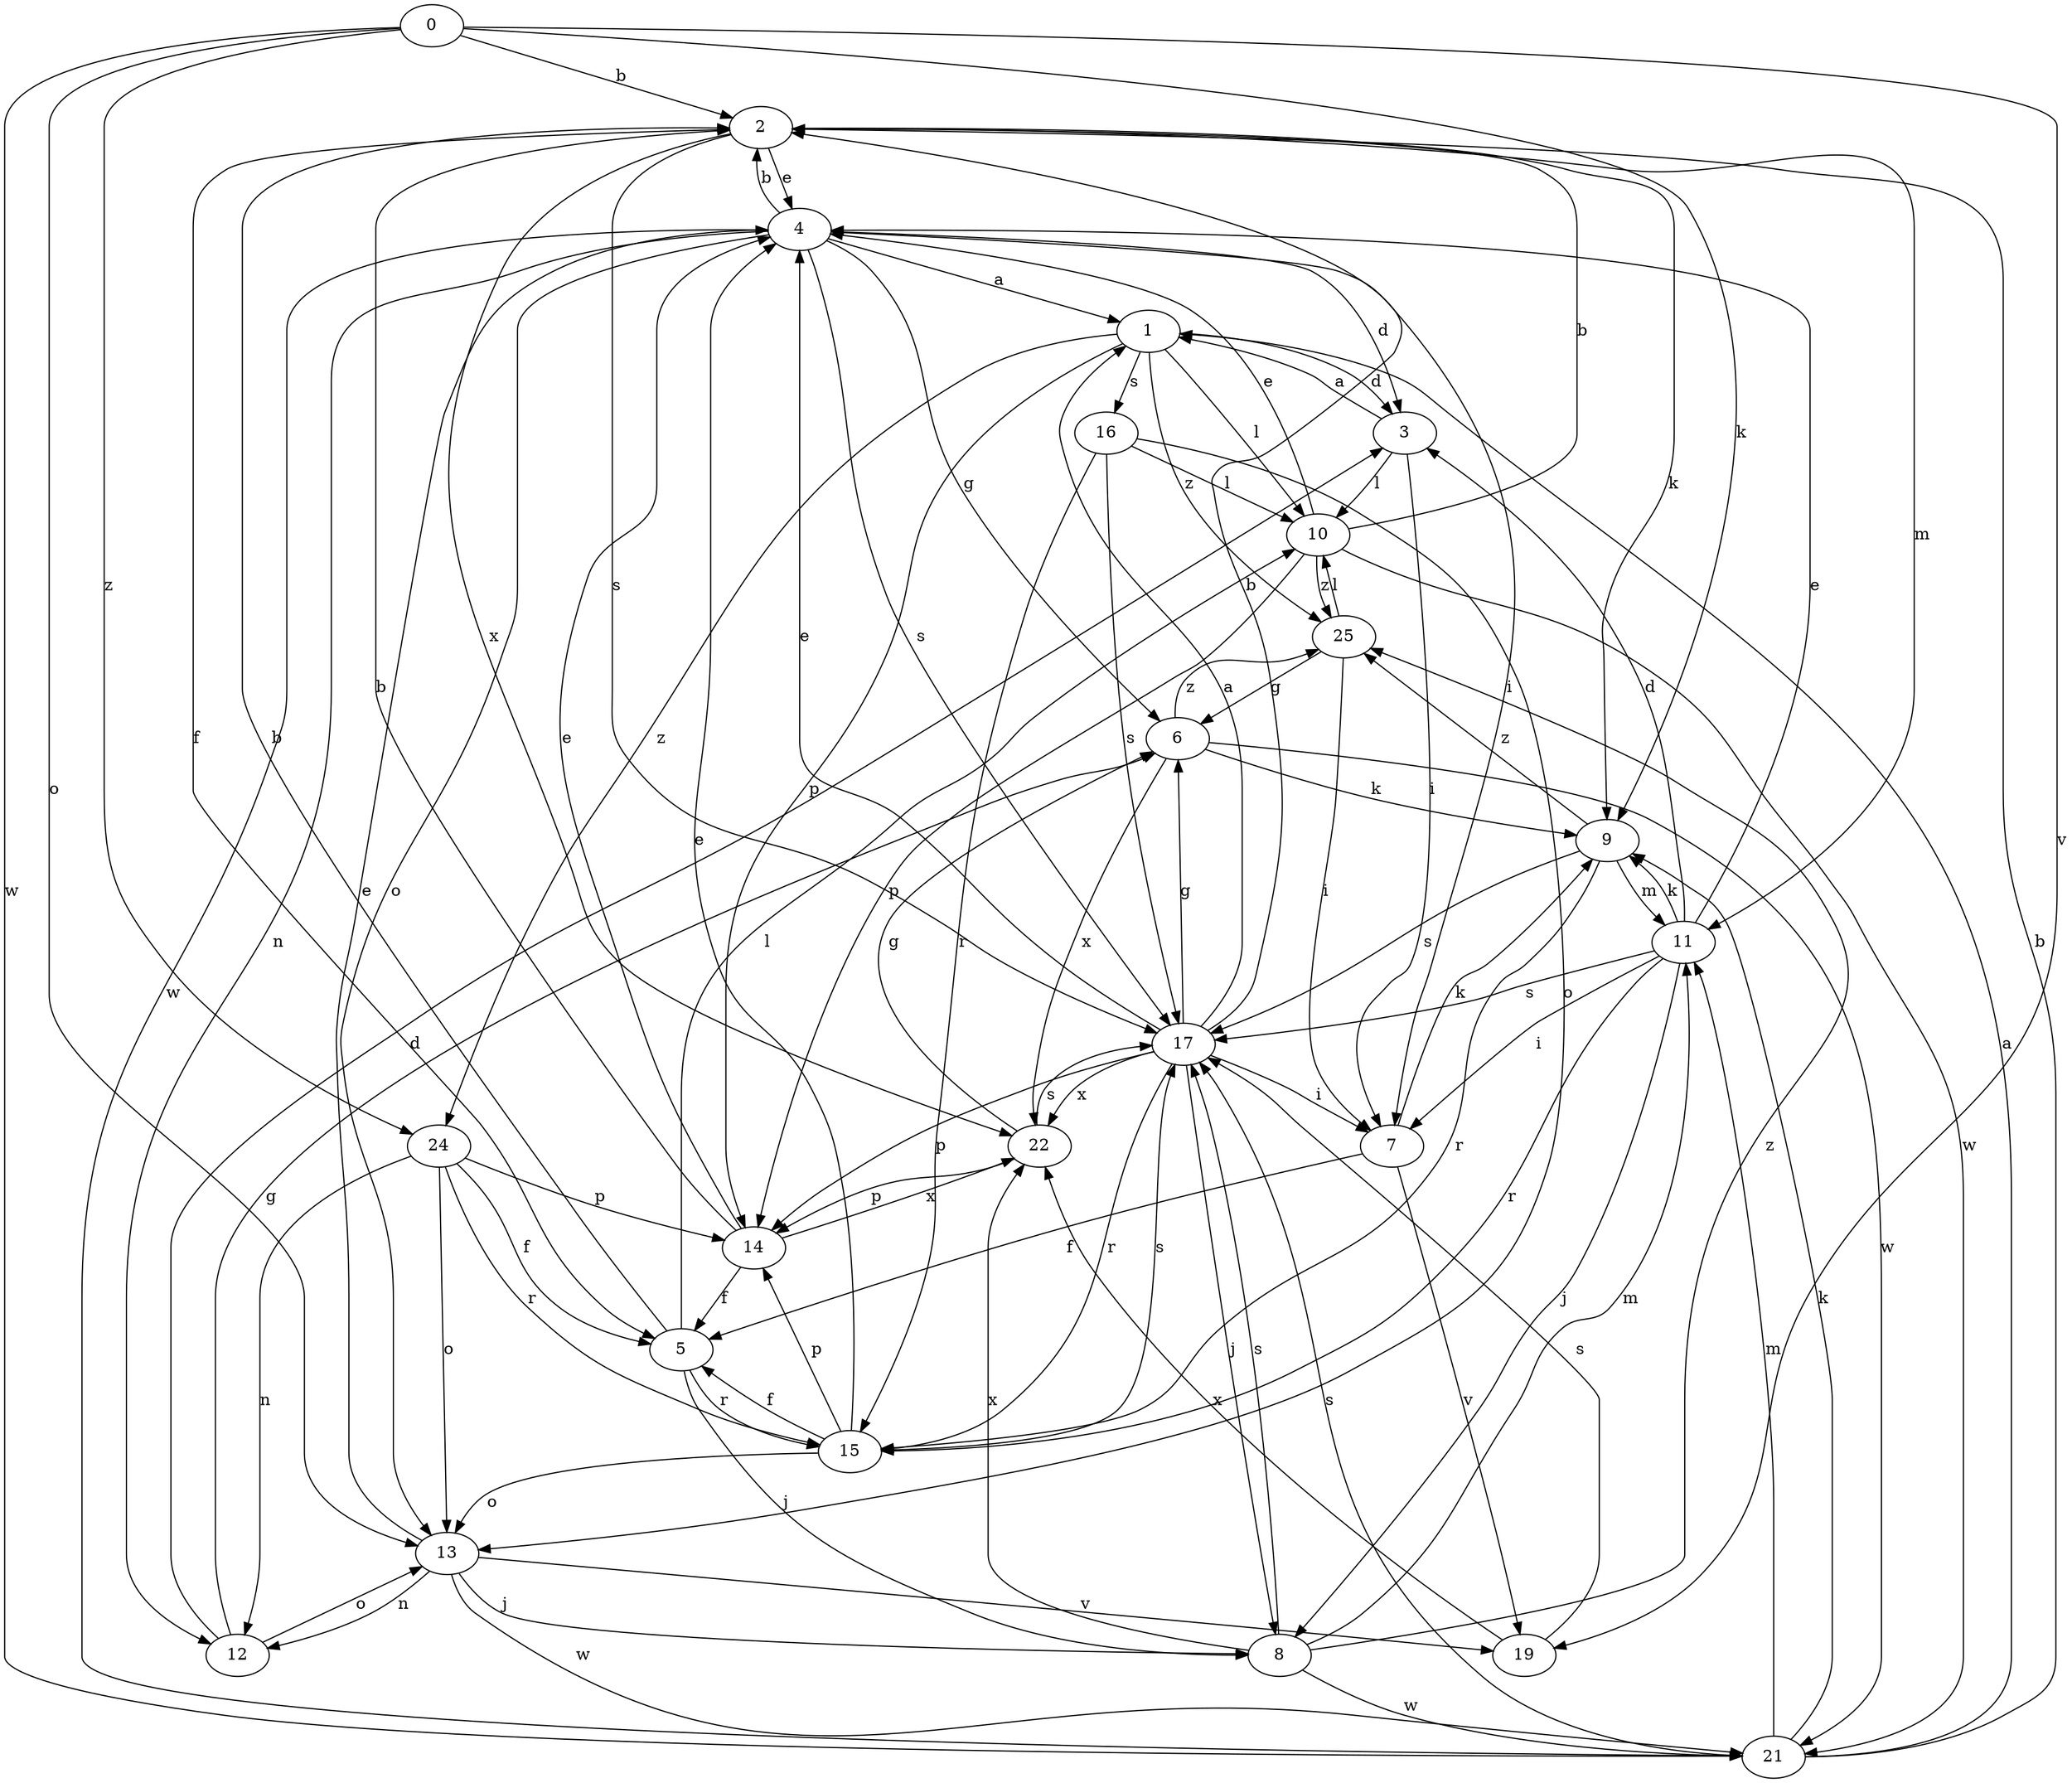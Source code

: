 strict digraph  {
0;
1;
2;
3;
4;
5;
6;
7;
8;
9;
10;
11;
12;
13;
14;
15;
16;
17;
19;
21;
22;
24;
25;
0 -> 2  [label=b];
0 -> 9  [label=k];
0 -> 13  [label=o];
0 -> 19  [label=v];
0 -> 21  [label=w];
0 -> 24  [label=z];
1 -> 3  [label=d];
1 -> 10  [label=l];
1 -> 14  [label=p];
1 -> 16  [label=s];
1 -> 24  [label=z];
1 -> 25  [label=z];
2 -> 4  [label=e];
2 -> 5  [label=f];
2 -> 9  [label=k];
2 -> 11  [label=m];
2 -> 17  [label=s];
2 -> 22  [label=x];
3 -> 1  [label=a];
3 -> 7  [label=i];
3 -> 10  [label=l];
4 -> 1  [label=a];
4 -> 2  [label=b];
4 -> 3  [label=d];
4 -> 6  [label=g];
4 -> 7  [label=i];
4 -> 12  [label=n];
4 -> 13  [label=o];
4 -> 17  [label=s];
4 -> 21  [label=w];
5 -> 2  [label=b];
5 -> 8  [label=j];
5 -> 10  [label=l];
5 -> 15  [label=r];
6 -> 9  [label=k];
6 -> 21  [label=w];
6 -> 22  [label=x];
6 -> 25  [label=z];
7 -> 5  [label=f];
7 -> 9  [label=k];
7 -> 19  [label=v];
8 -> 11  [label=m];
8 -> 17  [label=s];
8 -> 21  [label=w];
8 -> 22  [label=x];
8 -> 25  [label=z];
9 -> 11  [label=m];
9 -> 15  [label=r];
9 -> 17  [label=s];
9 -> 25  [label=z];
10 -> 2  [label=b];
10 -> 4  [label=e];
10 -> 14  [label=p];
10 -> 21  [label=w];
10 -> 25  [label=z];
11 -> 3  [label=d];
11 -> 4  [label=e];
11 -> 7  [label=i];
11 -> 8  [label=j];
11 -> 9  [label=k];
11 -> 15  [label=r];
11 -> 17  [label=s];
12 -> 3  [label=d];
12 -> 6  [label=g];
12 -> 13  [label=o];
13 -> 4  [label=e];
13 -> 8  [label=j];
13 -> 12  [label=n];
13 -> 19  [label=v];
13 -> 21  [label=w];
14 -> 2  [label=b];
14 -> 4  [label=e];
14 -> 5  [label=f];
14 -> 22  [label=x];
15 -> 4  [label=e];
15 -> 5  [label=f];
15 -> 13  [label=o];
15 -> 14  [label=p];
15 -> 17  [label=s];
16 -> 10  [label=l];
16 -> 13  [label=o];
16 -> 15  [label=r];
16 -> 17  [label=s];
17 -> 1  [label=a];
17 -> 2  [label=b];
17 -> 4  [label=e];
17 -> 6  [label=g];
17 -> 7  [label=i];
17 -> 8  [label=j];
17 -> 14  [label=p];
17 -> 15  [label=r];
17 -> 22  [label=x];
19 -> 17  [label=s];
19 -> 22  [label=x];
21 -> 1  [label=a];
21 -> 2  [label=b];
21 -> 9  [label=k];
21 -> 11  [label=m];
21 -> 17  [label=s];
22 -> 6  [label=g];
22 -> 14  [label=p];
22 -> 17  [label=s];
24 -> 5  [label=f];
24 -> 12  [label=n];
24 -> 13  [label=o];
24 -> 14  [label=p];
24 -> 15  [label=r];
25 -> 6  [label=g];
25 -> 7  [label=i];
25 -> 10  [label=l];
}
